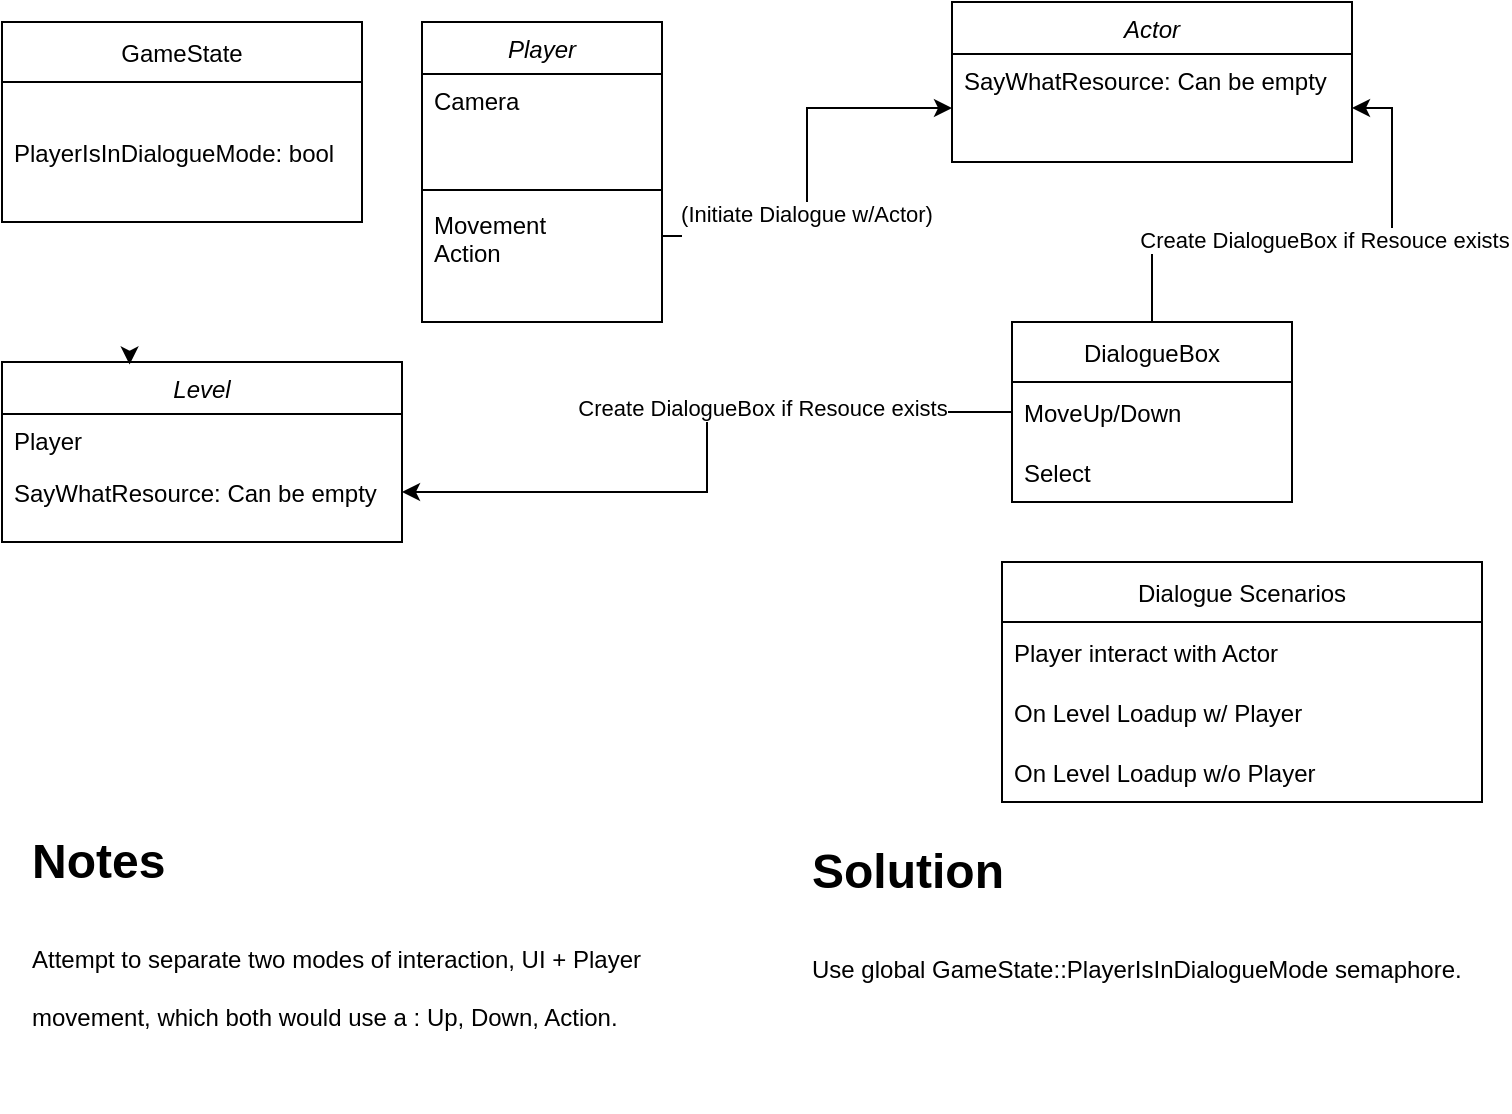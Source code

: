 <mxfile version="16.5.2" type="device"><diagram id="C5RBs43oDa-KdzZeNtuy" name="Page-1"><mxGraphModel dx="1422" dy="766" grid="1" gridSize="10" guides="1" tooltips="1" connect="1" arrows="1" fold="1" page="1" pageScale="1" pageWidth="827" pageHeight="1169" math="0" shadow="0"><root><mxCell id="WIyWlLk6GJQsqaUBKTNV-0"/><mxCell id="WIyWlLk6GJQsqaUBKTNV-1" parent="WIyWlLk6GJQsqaUBKTNV-0"/><mxCell id="zkfFHV4jXpPFQw0GAbJ--0" value="Player" style="swimlane;fontStyle=2;align=center;verticalAlign=top;childLayout=stackLayout;horizontal=1;startSize=26;horizontalStack=0;resizeParent=1;resizeLast=0;collapsible=1;marginBottom=0;rounded=0;shadow=0;strokeWidth=1;" parent="WIyWlLk6GJQsqaUBKTNV-1" vertex="1"><mxGeometry x="250" y="40" width="120" height="150" as="geometry"><mxRectangle x="230" y="140" width="160" height="26" as="alternateBounds"/></mxGeometry></mxCell><mxCell id="zkfFHV4jXpPFQw0GAbJ--1" value="Camera" style="text;align=left;verticalAlign=top;spacingLeft=4;spacingRight=4;overflow=hidden;rotatable=0;points=[[0,0.5],[1,0.5]];portConstraint=eastwest;" parent="zkfFHV4jXpPFQw0GAbJ--0" vertex="1"><mxGeometry y="26" width="120" height="54" as="geometry"/></mxCell><mxCell id="zkfFHV4jXpPFQw0GAbJ--4" value="" style="line;html=1;strokeWidth=1;align=left;verticalAlign=middle;spacingTop=-1;spacingLeft=3;spacingRight=3;rotatable=0;labelPosition=right;points=[];portConstraint=eastwest;" parent="zkfFHV4jXpPFQw0GAbJ--0" vertex="1"><mxGeometry y="80" width="120" height="8" as="geometry"/></mxCell><mxCell id="zkfFHV4jXpPFQw0GAbJ--5" value="Movement&#10;Action " style="text;align=left;verticalAlign=top;spacingLeft=4;spacingRight=4;overflow=hidden;rotatable=0;points=[[0,0.5],[1,0.5]];portConstraint=eastwest;" parent="zkfFHV4jXpPFQw0GAbJ--0" vertex="1"><mxGeometry y="88" width="120" height="38" as="geometry"/></mxCell><mxCell id="KEW4uIB05Zs-4tTMNvi6-1" value="Level" style="swimlane;fontStyle=2;align=center;verticalAlign=top;childLayout=stackLayout;horizontal=1;startSize=26;horizontalStack=0;resizeParent=1;resizeLast=0;collapsible=1;marginBottom=0;rounded=0;shadow=0;strokeWidth=1;" vertex="1" parent="WIyWlLk6GJQsqaUBKTNV-1"><mxGeometry x="40" y="210" width="200" height="90" as="geometry"><mxRectangle x="230" y="140" width="160" height="26" as="alternateBounds"/></mxGeometry></mxCell><mxCell id="KEW4uIB05Zs-4tTMNvi6-2" value="Player" style="text;align=left;verticalAlign=top;spacingLeft=4;spacingRight=4;overflow=hidden;rotatable=0;points=[[0,0.5],[1,0.5]];portConstraint=eastwest;" vertex="1" parent="KEW4uIB05Zs-4tTMNvi6-1"><mxGeometry y="26" width="200" height="26" as="geometry"/></mxCell><mxCell id="KEW4uIB05Zs-4tTMNvi6-3" value="SayWhatResource: Can be empty" style="text;align=left;verticalAlign=top;spacingLeft=4;spacingRight=4;overflow=hidden;rotatable=0;points=[[0,0.5],[1,0.5]];portConstraint=eastwest;rounded=0;shadow=0;html=0;" vertex="1" parent="KEW4uIB05Zs-4tTMNvi6-1"><mxGeometry y="52" width="200" height="26" as="geometry"/></mxCell><mxCell id="KEW4uIB05Zs-4tTMNvi6-7" value="GameState" style="swimlane;fontStyle=0;childLayout=stackLayout;horizontal=1;startSize=30;horizontalStack=0;resizeParent=1;resizeParentMax=0;resizeLast=0;collapsible=1;marginBottom=0;" vertex="1" parent="WIyWlLk6GJQsqaUBKTNV-1"><mxGeometry x="40" y="40" width="180" height="100" as="geometry"/></mxCell><mxCell id="KEW4uIB05Zs-4tTMNvi6-8" value="PlayerIsInDialogueMode: bool" style="text;strokeColor=none;fillColor=none;align=left;verticalAlign=middle;spacingLeft=4;spacingRight=4;overflow=hidden;points=[[0,0.5],[1,0.5]];portConstraint=eastwest;rotatable=0;" vertex="1" parent="KEW4uIB05Zs-4tTMNvi6-7"><mxGeometry y="30" width="180" height="70" as="geometry"/></mxCell><mxCell id="KEW4uIB05Zs-4tTMNvi6-14" value="&lt;h1&gt;&lt;span&gt;Notes&lt;/span&gt;&lt;/h1&gt;&lt;h1&gt;&lt;span style=&quot;font-size: 12px ; font-weight: 400&quot;&gt;Attempt to separate two modes of interaction, UI + Player movement, which both would use a : Up, Down, Action.&lt;/span&gt;&lt;/h1&gt;" style="text;html=1;strokeColor=none;fillColor=none;spacing=5;spacingTop=-20;whiteSpace=wrap;overflow=hidden;rounded=0;" vertex="1" parent="WIyWlLk6GJQsqaUBKTNV-1"><mxGeometry x="50" y="440" width="350" height="140" as="geometry"/></mxCell><mxCell id="KEW4uIB05Zs-4tTMNvi6-15" value="Actor" style="swimlane;fontStyle=2;align=center;verticalAlign=top;childLayout=stackLayout;horizontal=1;startSize=26;horizontalStack=0;resizeParent=1;resizeLast=0;collapsible=1;marginBottom=0;rounded=0;shadow=0;strokeWidth=1;" vertex="1" parent="WIyWlLk6GJQsqaUBKTNV-1"><mxGeometry x="515" y="30" width="200" height="80" as="geometry"><mxRectangle x="230" y="140" width="160" height="26" as="alternateBounds"/></mxGeometry></mxCell><mxCell id="KEW4uIB05Zs-4tTMNvi6-16" value="SayWhatResource: Can be empty" style="text;align=left;verticalAlign=top;spacingLeft=4;spacingRight=4;overflow=hidden;rotatable=0;points=[[0,0.5],[1,0.5]];portConstraint=eastwest;" vertex="1" parent="KEW4uIB05Zs-4tTMNvi6-15"><mxGeometry y="26" width="200" height="54" as="geometry"/></mxCell><mxCell id="KEW4uIB05Zs-4tTMNvi6-19" value="Dialogue Scenarios" style="swimlane;fontStyle=0;childLayout=stackLayout;horizontal=1;startSize=30;horizontalStack=0;resizeParent=1;resizeParentMax=0;resizeLast=0;collapsible=1;marginBottom=0;" vertex="1" parent="WIyWlLk6GJQsqaUBKTNV-1"><mxGeometry x="540" y="310" width="240" height="120" as="geometry"/></mxCell><mxCell id="KEW4uIB05Zs-4tTMNvi6-20" value="Player interact with Actor" style="text;strokeColor=none;fillColor=none;align=left;verticalAlign=middle;spacingLeft=4;spacingRight=4;overflow=hidden;points=[[0,0.5],[1,0.5]];portConstraint=eastwest;rotatable=0;" vertex="1" parent="KEW4uIB05Zs-4tTMNvi6-19"><mxGeometry y="30" width="240" height="30" as="geometry"/></mxCell><mxCell id="KEW4uIB05Zs-4tTMNvi6-21" value="On Level Loadup w/ Player" style="text;strokeColor=none;fillColor=none;align=left;verticalAlign=middle;spacingLeft=4;spacingRight=4;overflow=hidden;points=[[0,0.5],[1,0.5]];portConstraint=eastwest;rotatable=0;" vertex="1" parent="KEW4uIB05Zs-4tTMNvi6-19"><mxGeometry y="60" width="240" height="30" as="geometry"/></mxCell><mxCell id="KEW4uIB05Zs-4tTMNvi6-22" value="On Level Loadup w/o Player" style="text;strokeColor=none;fillColor=none;align=left;verticalAlign=middle;spacingLeft=4;spacingRight=4;overflow=hidden;points=[[0,0.5],[1,0.5]];portConstraint=eastwest;rotatable=0;" vertex="1" parent="KEW4uIB05Zs-4tTMNvi6-19"><mxGeometry y="90" width="240" height="30" as="geometry"/></mxCell><mxCell id="KEW4uIB05Zs-4tTMNvi6-23" style="edgeStyle=orthogonalEdgeStyle;rounded=0;orthogonalLoop=1;jettySize=auto;html=1;exitX=0.25;exitY=0;exitDx=0;exitDy=0;entryX=0.319;entryY=0.014;entryDx=0;entryDy=0;entryPerimeter=0;" edge="1" parent="WIyWlLk6GJQsqaUBKTNV-1" source="KEW4uIB05Zs-4tTMNvi6-1" target="KEW4uIB05Zs-4tTMNvi6-1"><mxGeometry relative="1" as="geometry"/></mxCell><mxCell id="KEW4uIB05Zs-4tTMNvi6-25" value="&lt;h1&gt;&lt;span&gt;Solution&lt;/span&gt;&lt;/h1&gt;&lt;h1&gt;&lt;span style=&quot;font-size: 12px ; font-weight: 400&quot;&gt;Use global GameState::PlayerIsInDialogueMode semaphore.&lt;/span&gt;&lt;/h1&gt;" style="text;html=1;strokeColor=none;fillColor=none;spacing=5;spacingTop=-20;whiteSpace=wrap;overflow=hidden;rounded=0;" vertex="1" parent="WIyWlLk6GJQsqaUBKTNV-1"><mxGeometry x="440" y="445" width="350" height="140" as="geometry"/></mxCell><mxCell id="KEW4uIB05Zs-4tTMNvi6-34" style="edgeStyle=orthogonalEdgeStyle;rounded=0;orthogonalLoop=1;jettySize=auto;html=1;entryX=1;entryY=0.5;entryDx=0;entryDy=0;" edge="1" parent="WIyWlLk6GJQsqaUBKTNV-1" source="KEW4uIB05Zs-4tTMNvi6-28" target="KEW4uIB05Zs-4tTMNvi6-16"><mxGeometry relative="1" as="geometry"/></mxCell><mxCell id="KEW4uIB05Zs-4tTMNvi6-35" value="Create DialogueBox if Resouce exists" style="edgeLabel;html=1;align=center;verticalAlign=middle;resizable=0;points=[];" vertex="1" connectable="0" parent="KEW4uIB05Zs-4tTMNvi6-34"><mxGeometry x="0.02" y="1" relative="1" as="geometry"><mxPoint as="offset"/></mxGeometry></mxCell><mxCell id="KEW4uIB05Zs-4tTMNvi6-36" style="edgeStyle=orthogonalEdgeStyle;rounded=0;orthogonalLoop=1;jettySize=auto;html=1;entryX=1;entryY=0.5;entryDx=0;entryDy=0;" edge="1" parent="WIyWlLk6GJQsqaUBKTNV-1" source="KEW4uIB05Zs-4tTMNvi6-28" target="KEW4uIB05Zs-4tTMNvi6-3"><mxGeometry relative="1" as="geometry"/></mxCell><mxCell id="KEW4uIB05Zs-4tTMNvi6-37" value="Create DialogueBox if Resouce exists" style="edgeLabel;html=1;align=center;verticalAlign=middle;resizable=0;points=[];" vertex="1" connectable="0" parent="KEW4uIB05Zs-4tTMNvi6-36"><mxGeometry x="-0.274" y="-2" relative="1" as="geometry"><mxPoint as="offset"/></mxGeometry></mxCell><mxCell id="KEW4uIB05Zs-4tTMNvi6-28" value="DialogueBox" style="swimlane;fontStyle=0;childLayout=stackLayout;horizontal=1;startSize=30;horizontalStack=0;resizeParent=1;resizeParentMax=0;resizeLast=0;collapsible=1;marginBottom=0;" vertex="1" parent="WIyWlLk6GJQsqaUBKTNV-1"><mxGeometry x="545" y="190" width="140" height="90" as="geometry"/></mxCell><mxCell id="KEW4uIB05Zs-4tTMNvi6-29" value="MoveUp/Down" style="text;strokeColor=none;fillColor=none;align=left;verticalAlign=middle;spacingLeft=4;spacingRight=4;overflow=hidden;points=[[0,0.5],[1,0.5]];portConstraint=eastwest;rotatable=0;" vertex="1" parent="KEW4uIB05Zs-4tTMNvi6-28"><mxGeometry y="30" width="140" height="30" as="geometry"/></mxCell><mxCell id="KEW4uIB05Zs-4tTMNvi6-30" value="Select" style="text;strokeColor=none;fillColor=none;align=left;verticalAlign=middle;spacingLeft=4;spacingRight=4;overflow=hidden;points=[[0,0.5],[1,0.5]];portConstraint=eastwest;rotatable=0;" vertex="1" parent="KEW4uIB05Zs-4tTMNvi6-28"><mxGeometry y="60" width="140" height="30" as="geometry"/></mxCell><mxCell id="KEW4uIB05Zs-4tTMNvi6-32" style="edgeStyle=orthogonalEdgeStyle;rounded=0;orthogonalLoop=1;jettySize=auto;html=1;" edge="1" parent="WIyWlLk6GJQsqaUBKTNV-1" source="zkfFHV4jXpPFQw0GAbJ--5" target="KEW4uIB05Zs-4tTMNvi6-16"><mxGeometry relative="1" as="geometry"/></mxCell><mxCell id="KEW4uIB05Zs-4tTMNvi6-33" value="(Initiate Dialogue w/Actor)&lt;div style=&quot;padding: 0px ; margin: 0px&quot;&gt;&lt;br style=&quot;padding: 0px ; margin: 0px ; font-size: 12px ; text-align: left ; background-color: rgb(248 , 249 , 250)&quot;&gt;&lt;/div&gt;" style="edgeLabel;html=1;align=center;verticalAlign=middle;resizable=0;points=[];" vertex="1" connectable="0" parent="KEW4uIB05Zs-4tTMNvi6-32"><mxGeometry x="-0.268" y="1" relative="1" as="geometry"><mxPoint as="offset"/></mxGeometry></mxCell></root></mxGraphModel></diagram></mxfile>